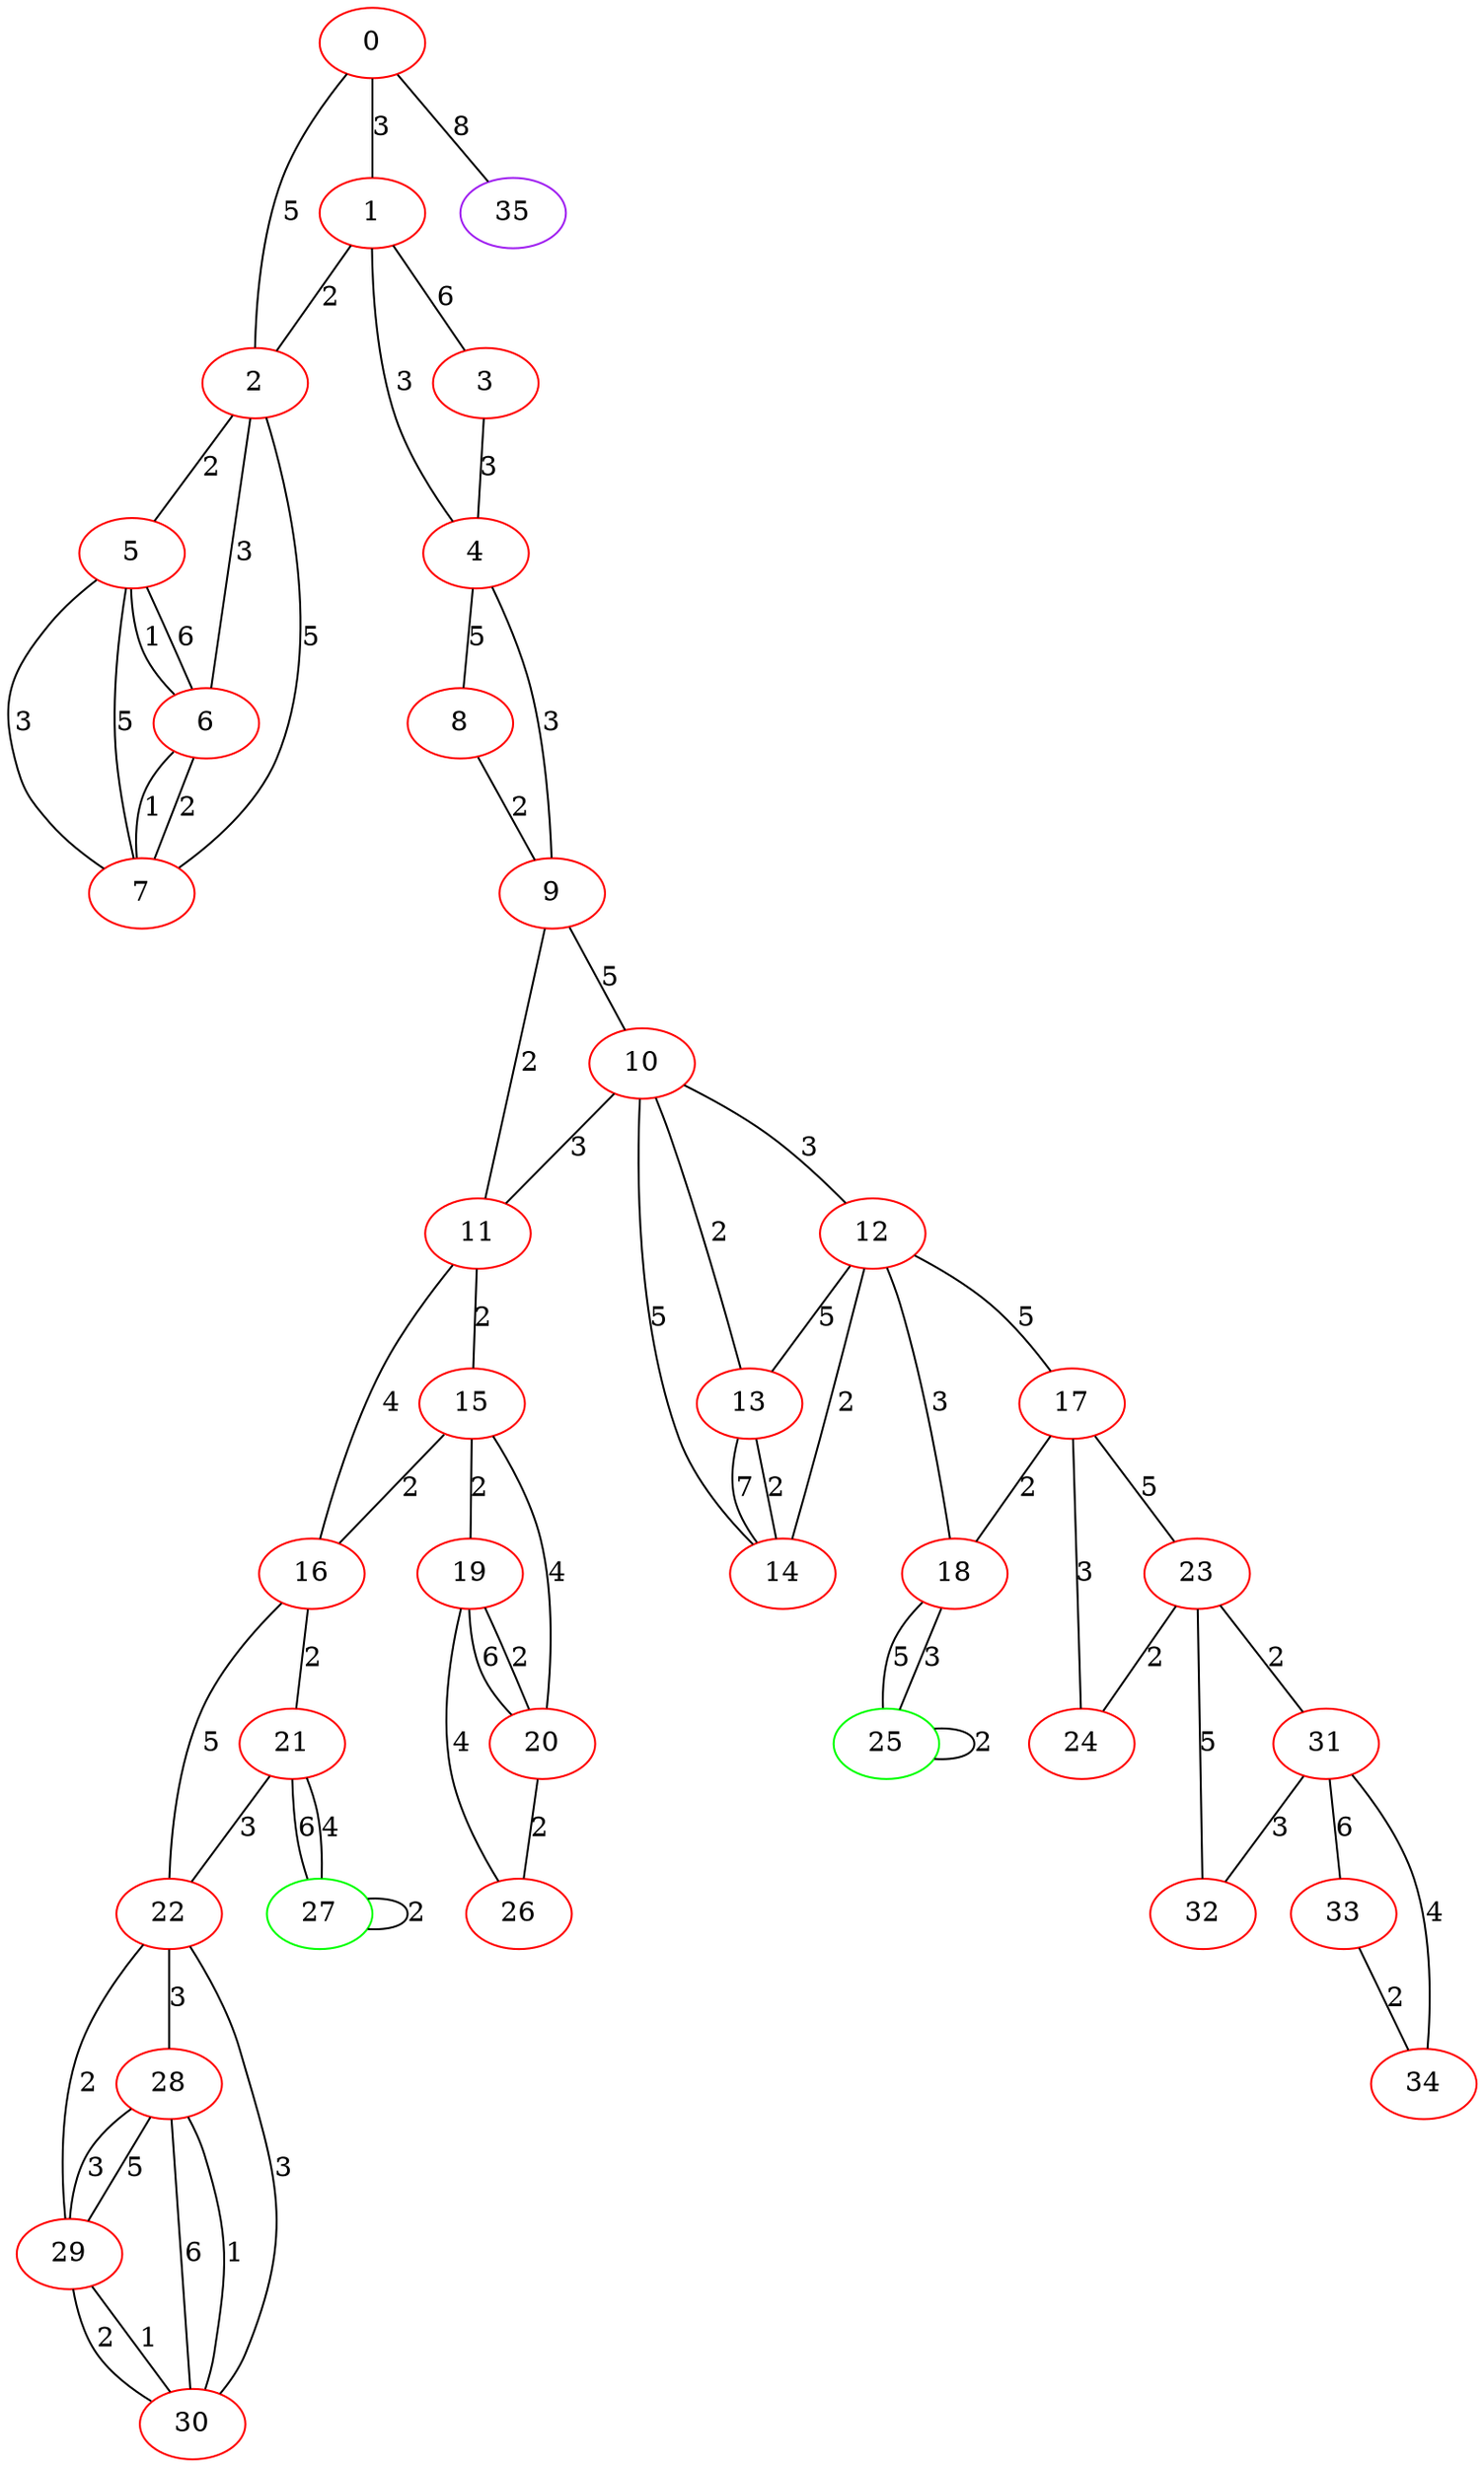graph "" {
0 [color=red, weight=1];
1 [color=red, weight=1];
2 [color=red, weight=1];
3 [color=red, weight=1];
4 [color=red, weight=1];
5 [color=red, weight=1];
6 [color=red, weight=1];
7 [color=red, weight=1];
8 [color=red, weight=1];
9 [color=red, weight=1];
10 [color=red, weight=1];
11 [color=red, weight=1];
12 [color=red, weight=1];
13 [color=red, weight=1];
14 [color=red, weight=1];
15 [color=red, weight=1];
16 [color=red, weight=1];
17 [color=red, weight=1];
18 [color=red, weight=1];
19 [color=red, weight=1];
20 [color=red, weight=1];
21 [color=red, weight=1];
22 [color=red, weight=1];
23 [color=red, weight=1];
24 [color=red, weight=1];
25 [color=green, weight=2];
26 [color=red, weight=1];
27 [color=green, weight=2];
28 [color=red, weight=1];
29 [color=red, weight=1];
30 [color=red, weight=1];
31 [color=red, weight=1];
32 [color=red, weight=1];
33 [color=red, weight=1];
34 [color=red, weight=1];
35 [color=purple, weight=4];
0 -- 1  [key=0, label=3];
0 -- 2  [key=0, label=5];
0 -- 35  [key=0, label=8];
1 -- 2  [key=0, label=2];
1 -- 3  [key=0, label=6];
1 -- 4  [key=0, label=3];
2 -- 5  [key=0, label=2];
2 -- 6  [key=0, label=3];
2 -- 7  [key=0, label=5];
3 -- 4  [key=0, label=3];
4 -- 8  [key=0, label=5];
4 -- 9  [key=0, label=3];
5 -- 6  [key=0, label=1];
5 -- 6  [key=1, label=6];
5 -- 7  [key=0, label=3];
5 -- 7  [key=1, label=5];
6 -- 7  [key=0, label=2];
6 -- 7  [key=1, label=1];
8 -- 9  [key=0, label=2];
9 -- 10  [key=0, label=5];
9 -- 11  [key=0, label=2];
10 -- 11  [key=0, label=3];
10 -- 12  [key=0, label=3];
10 -- 13  [key=0, label=2];
10 -- 14  [key=0, label=5];
11 -- 16  [key=0, label=4];
11 -- 15  [key=0, label=2];
12 -- 17  [key=0, label=5];
12 -- 18  [key=0, label=3];
12 -- 14  [key=0, label=2];
12 -- 13  [key=0, label=5];
13 -- 14  [key=0, label=2];
13 -- 14  [key=1, label=7];
15 -- 16  [key=0, label=2];
15 -- 19  [key=0, label=2];
15 -- 20  [key=0, label=4];
16 -- 21  [key=0, label=2];
16 -- 22  [key=0, label=5];
17 -- 24  [key=0, label=3];
17 -- 18  [key=0, label=2];
17 -- 23  [key=0, label=5];
18 -- 25  [key=0, label=5];
18 -- 25  [key=1, label=3];
19 -- 26  [key=0, label=4];
19 -- 20  [key=0, label=6];
19 -- 20  [key=1, label=2];
20 -- 26  [key=0, label=2];
21 -- 27  [key=0, label=6];
21 -- 27  [key=1, label=4];
21 -- 22  [key=0, label=3];
22 -- 28  [key=0, label=3];
22 -- 29  [key=0, label=2];
22 -- 30  [key=0, label=3];
23 -- 32  [key=0, label=5];
23 -- 24  [key=0, label=2];
23 -- 31  [key=0, label=2];
25 -- 25  [key=0, label=2];
27 -- 27  [key=0, label=2];
28 -- 30  [key=0, label=6];
28 -- 30  [key=1, label=1];
28 -- 29  [key=0, label=5];
28 -- 29  [key=1, label=3];
29 -- 30  [key=0, label=1];
29 -- 30  [key=1, label=2];
31 -- 32  [key=0, label=3];
31 -- 33  [key=0, label=6];
31 -- 34  [key=0, label=4];
33 -- 34  [key=0, label=2];
}
